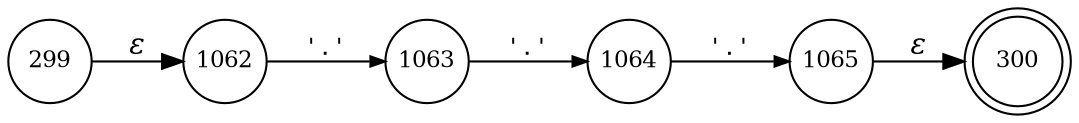 digraph ATN {
rankdir=LR;
s300[fontsize=11, label="300", shape=doublecircle, fixedsize=true, width=.6];
s1062[fontsize=11,label="1062", shape=circle, fixedsize=true, width=.55, peripheries=1];
s1063[fontsize=11,label="1063", shape=circle, fixedsize=true, width=.55, peripheries=1];
s1064[fontsize=11,label="1064", shape=circle, fixedsize=true, width=.55, peripheries=1];
s1065[fontsize=11,label="1065", shape=circle, fixedsize=true, width=.55, peripheries=1];
s299[fontsize=11,label="299", shape=circle, fixedsize=true, width=.55, peripheries=1];
s299 -> s1062 [fontname="Times-Italic", label="&epsilon;"];
s1062 -> s1063 [fontsize=11, fontname="Courier", arrowsize=.7, label = "'.'", arrowhead = normal];
s1063 -> s1064 [fontsize=11, fontname="Courier", arrowsize=.7, label = "'.'", arrowhead = normal];
s1064 -> s1065 [fontsize=11, fontname="Courier", arrowsize=.7, label = "'.'", arrowhead = normal];
s1065 -> s300 [fontname="Times-Italic", label="&epsilon;"];
}